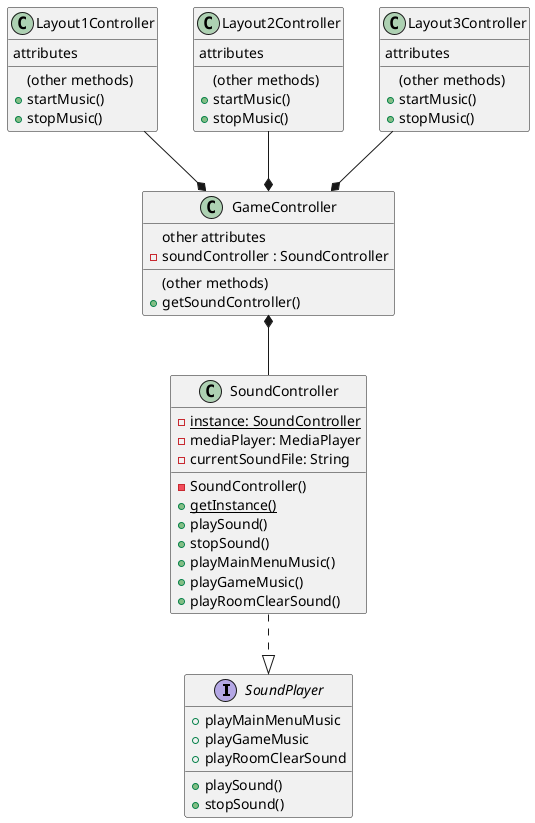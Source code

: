 @startuml
'https://plantuml.com/class-diagram

interface SoundPlayer {
    + playSound()
    + stopSound()
    + playMainMenuMusic
    + playGameMusic
    + playRoomClearSound
}

class SoundController {
  - {static}instance: SoundController
  - mediaPlayer: MediaPlayer
  - currentSoundFile: String
  - SoundController()
  + {static}getInstance()
  + playSound()
  + stopSound()
  + playMainMenuMusic()
  + playGameMusic()
  + playRoomClearSound()
}

class Layout1Controller {
    attributes
    (other methods)
  + startMusic()
  + stopMusic()
}

class Layout2Controller {
    attributes
    (other methods)
    +startMusic()
    +stopMusic()
}

class Layout3Controller {
    attributes
    (other methods)
    +startMusic()
    +stopMusic()
}

class GameController {
        other attributes
        (other methods)
        - soundController : SoundController
        + getSoundController()
}

SoundController ..|> SoundPlayer
GameController *-- SoundController
Layout3Controller --* GameController
Layout2Controller --* GameController
Layout1Controller --* GameController

@enduml